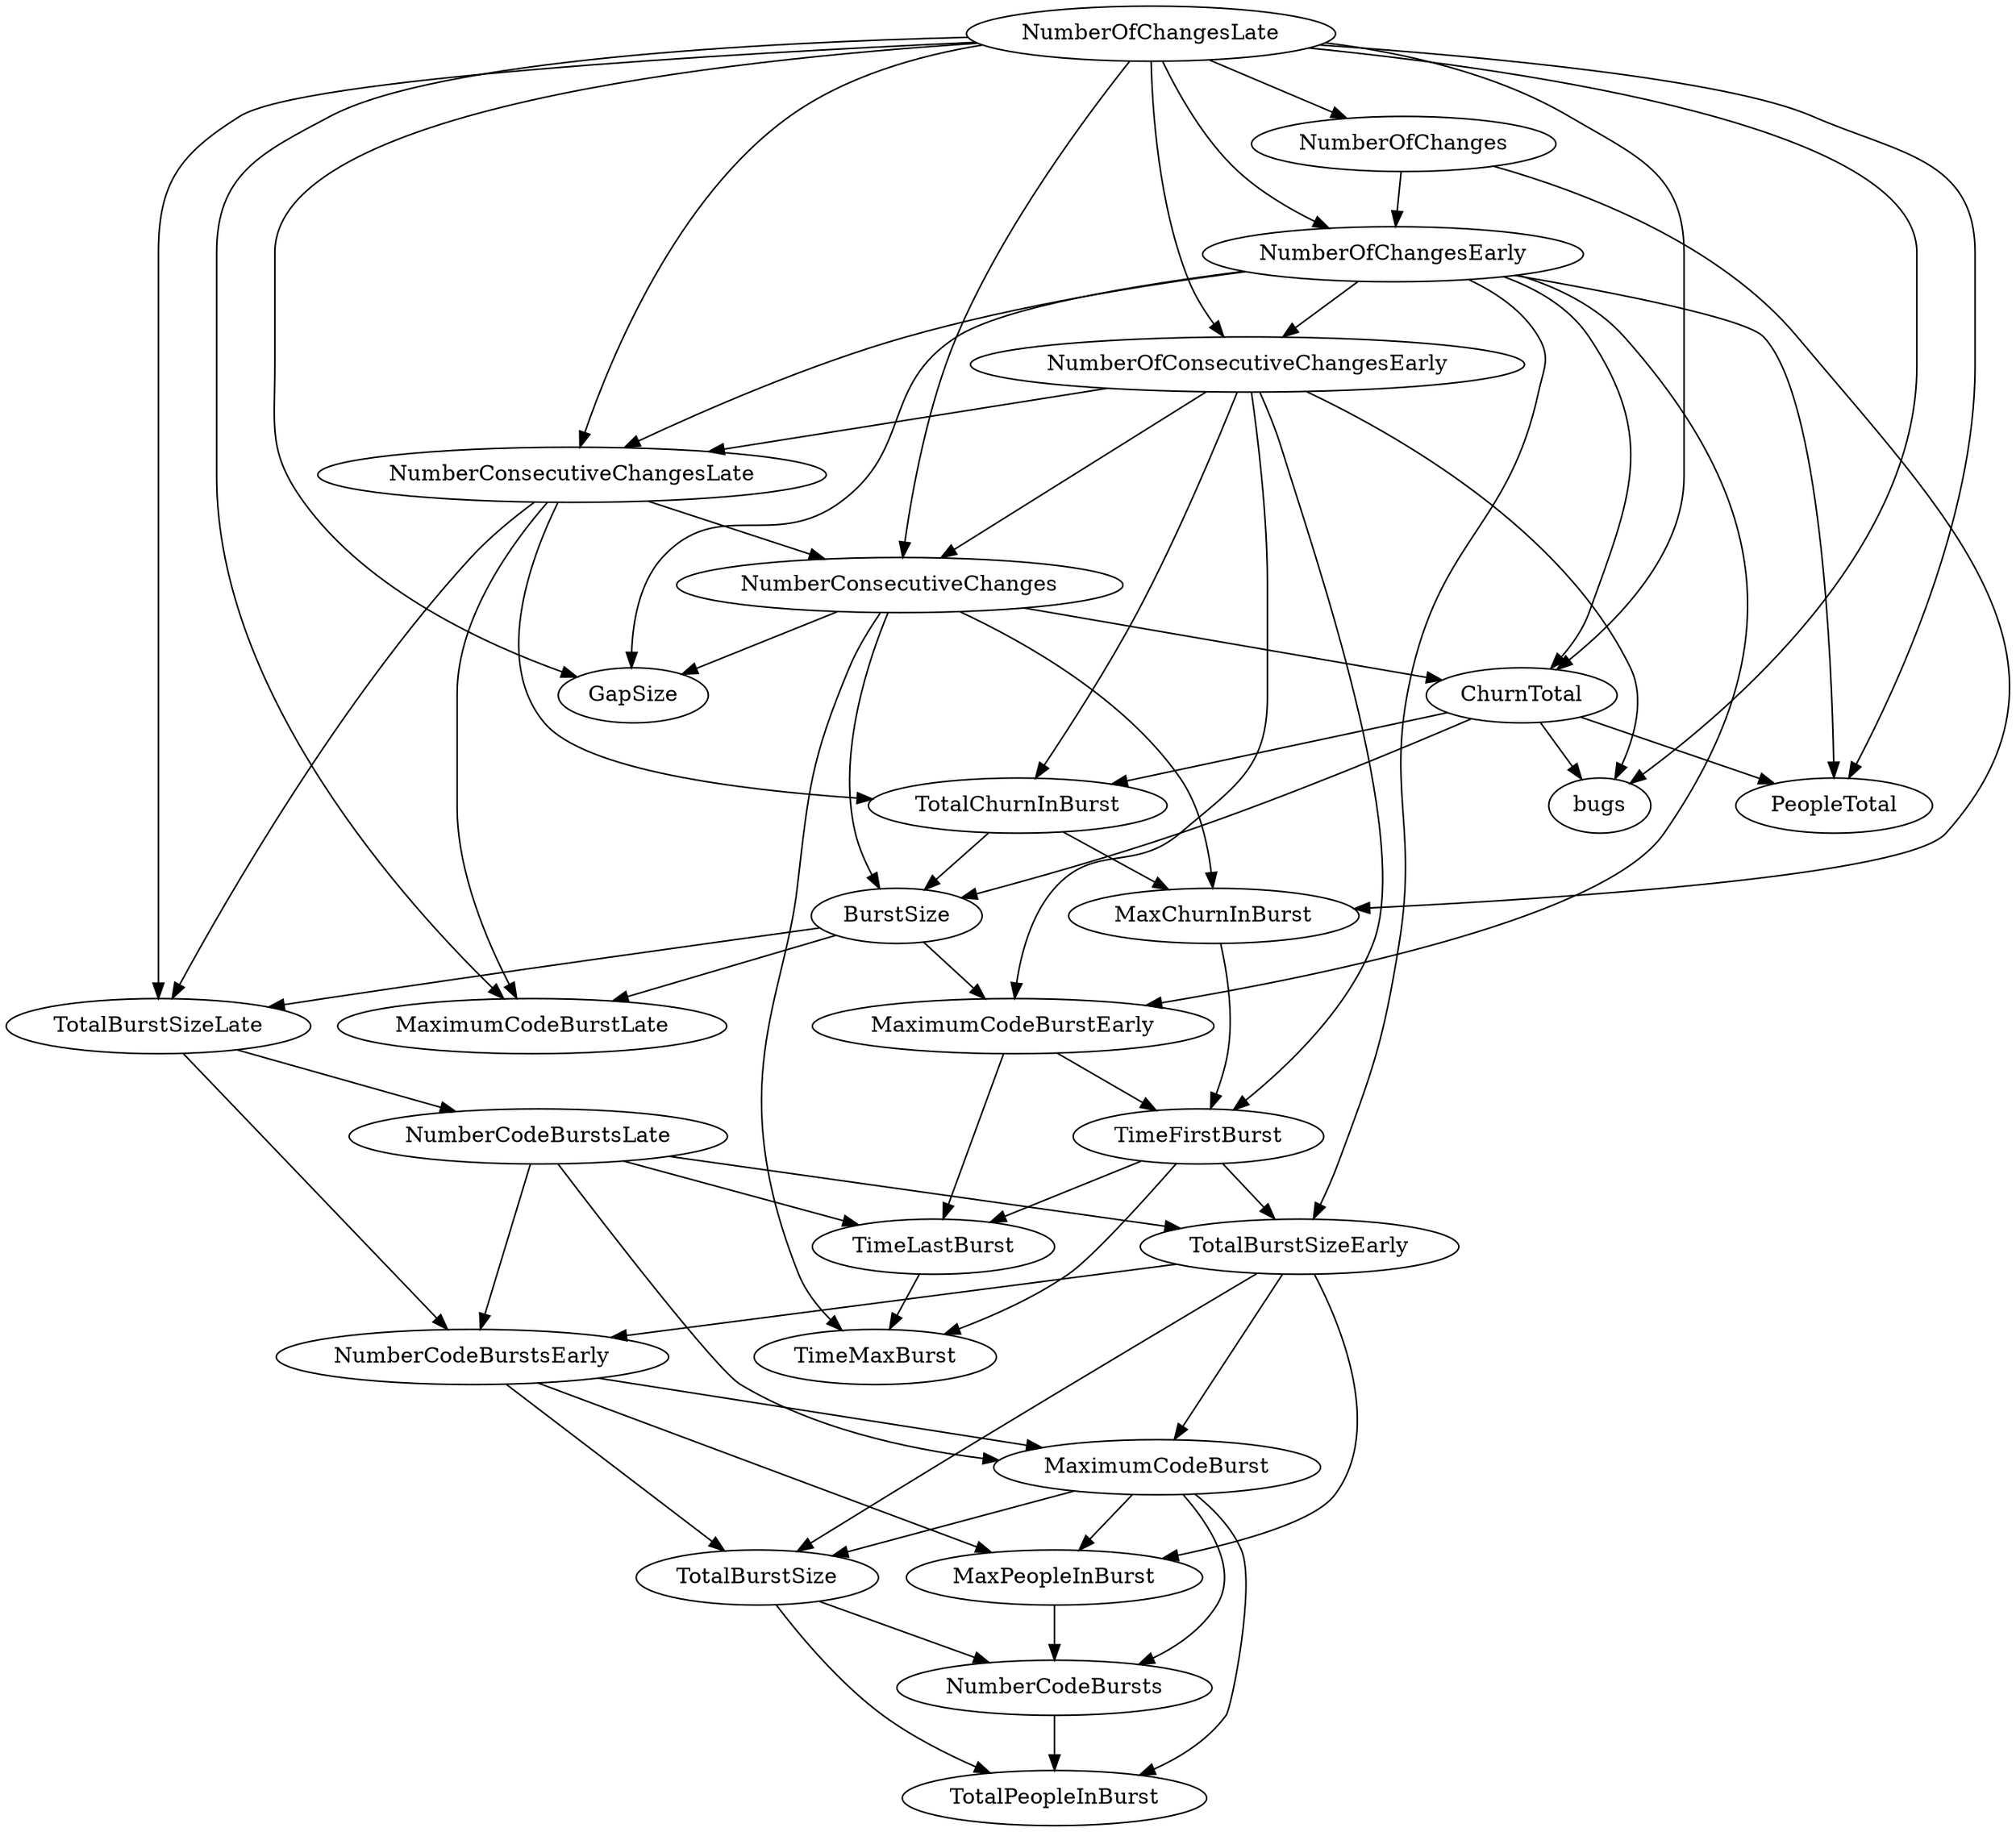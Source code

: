 digraph {
   TotalPeopleInBurst;
   MaximumCodeBurstLate;
   NumberOfChanges;
   MaxPeopleInBurst;
   TotalBurstSizeLate;
   NumberCodeBurstsLate;
   NumberOfChangesLate;
   NumberOfChangesEarly;
   MaxChurnInBurst;
   MaximumCodeBurstEarly;
   NumberCodeBurstsEarly;
   TimeFirstBurst;
   TotalChurnInBurst;
   ChurnTotal;
   MaximumCodeBurst;
   NumberOfConsecutiveChangesEarly;
   NumberConsecutiveChangesLate;
   TotalBurstSizeEarly;
   TotalBurstSize;
   TimeMaxBurst;
   NumberConsecutiveChanges;
   TimeLastBurst;
   NumberCodeBursts;
   PeopleTotal;
   bugs;
   GapSize;
   BurstSize;
   NumberOfChanges -> NumberOfChangesEarly;
   NumberOfChanges -> MaxChurnInBurst;
   MaxPeopleInBurst -> NumberCodeBursts;
   TotalBurstSizeLate -> NumberCodeBurstsLate;
   TotalBurstSizeLate -> NumberCodeBurstsEarly;
   NumberCodeBurstsLate -> NumberCodeBurstsEarly;
   NumberCodeBurstsLate -> MaximumCodeBurst;
   NumberCodeBurstsLate -> TotalBurstSizeEarly;
   NumberCodeBurstsLate -> TimeLastBurst;
   NumberOfChangesLate -> MaximumCodeBurstLate;
   NumberOfChangesLate -> NumberOfChanges;
   NumberOfChangesLate -> TotalBurstSizeLate;
   NumberOfChangesLate -> NumberOfChangesEarly;
   NumberOfChangesLate -> ChurnTotal;
   NumberOfChangesLate -> NumberOfConsecutiveChangesEarly;
   NumberOfChangesLate -> NumberConsecutiveChangesLate;
   NumberOfChangesLate -> NumberConsecutiveChanges;
   NumberOfChangesLate -> PeopleTotal;
   NumberOfChangesLate -> bugs;
   NumberOfChangesLate -> GapSize;
   NumberOfChangesEarly -> MaximumCodeBurstEarly;
   NumberOfChangesEarly -> ChurnTotal;
   NumberOfChangesEarly -> NumberOfConsecutiveChangesEarly;
   NumberOfChangesEarly -> NumberConsecutiveChangesLate;
   NumberOfChangesEarly -> TotalBurstSizeEarly;
   NumberOfChangesEarly -> PeopleTotal;
   NumberOfChangesEarly -> GapSize;
   MaxChurnInBurst -> TimeFirstBurst;
   MaximumCodeBurstEarly -> TimeFirstBurst;
   MaximumCodeBurstEarly -> TimeLastBurst;
   NumberCodeBurstsEarly -> MaxPeopleInBurst;
   NumberCodeBurstsEarly -> MaximumCodeBurst;
   NumberCodeBurstsEarly -> TotalBurstSize;
   TimeFirstBurst -> TotalBurstSizeEarly;
   TimeFirstBurst -> TimeMaxBurst;
   TimeFirstBurst -> TimeLastBurst;
   TotalChurnInBurst -> MaxChurnInBurst;
   TotalChurnInBurst -> BurstSize;
   ChurnTotal -> TotalChurnInBurst;
   ChurnTotal -> PeopleTotal;
   ChurnTotal -> bugs;
   ChurnTotal -> BurstSize;
   MaximumCodeBurst -> TotalPeopleInBurst;
   MaximumCodeBurst -> MaxPeopleInBurst;
   MaximumCodeBurst -> TotalBurstSize;
   MaximumCodeBurst -> NumberCodeBursts;
   NumberOfConsecutiveChangesEarly -> MaximumCodeBurstEarly;
   NumberOfConsecutiveChangesEarly -> TimeFirstBurst;
   NumberOfConsecutiveChangesEarly -> TotalChurnInBurst;
   NumberOfConsecutiveChangesEarly -> NumberConsecutiveChangesLate;
   NumberOfConsecutiveChangesEarly -> NumberConsecutiveChanges;
   NumberOfConsecutiveChangesEarly -> bugs;
   NumberConsecutiveChangesLate -> MaximumCodeBurstLate;
   NumberConsecutiveChangesLate -> TotalBurstSizeLate;
   NumberConsecutiveChangesLate -> TotalChurnInBurst;
   NumberConsecutiveChangesLate -> NumberConsecutiveChanges;
   TotalBurstSizeEarly -> MaxPeopleInBurst;
   TotalBurstSizeEarly -> NumberCodeBurstsEarly;
   TotalBurstSizeEarly -> MaximumCodeBurst;
   TotalBurstSizeEarly -> TotalBurstSize;
   TotalBurstSize -> TotalPeopleInBurst;
   TotalBurstSize -> NumberCodeBursts;
   NumberConsecutiveChanges -> MaxChurnInBurst;
   NumberConsecutiveChanges -> ChurnTotal;
   NumberConsecutiveChanges -> TimeMaxBurst;
   NumberConsecutiveChanges -> GapSize;
   NumberConsecutiveChanges -> BurstSize;
   TimeLastBurst -> TimeMaxBurst;
   NumberCodeBursts -> TotalPeopleInBurst;
   BurstSize -> MaximumCodeBurstLate;
   BurstSize -> TotalBurstSizeLate;
   BurstSize -> MaximumCodeBurstEarly;
}

